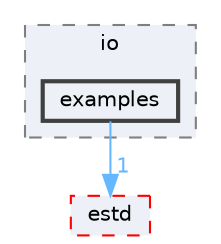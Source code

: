 digraph "examples"
{
 // LATEX_PDF_SIZE
  bgcolor="transparent";
  edge [fontname=Helvetica,fontsize=10,labelfontname=Helvetica,labelfontsize=10];
  node [fontname=Helvetica,fontsize=10,shape=box,height=0.2,width=0.4];
  compound=true
  subgraph clusterdir_57883a74a2b1a42333523ba45c0a7c71 {
    graph [ bgcolor="#edf0f7", pencolor="grey50", label="io", fontname=Helvetica,fontsize=10 style="filled,dashed", URL="dir_57883a74a2b1a42333523ba45c0a7c71.html",tooltip=""]
  dir_7359c4574834f82ccbaf5ebd3e3c92dc [label="examples", fillcolor="#edf0f7", color="grey25", style="filled,bold", URL="dir_7359c4574834f82ccbaf5ebd3e3c92dc.html",tooltip=""];
  }
  dir_705ed472854f071e46e92f9933f4d565 [label="estd", fillcolor="#edf0f7", color="red", style="filled,dashed", URL="dir_705ed472854f071e46e92f9933f4d565.html",tooltip=""];
  dir_7359c4574834f82ccbaf5ebd3e3c92dc->dir_705ed472854f071e46e92f9933f4d565 [headlabel="1", labeldistance=1.5 headhref="dir_000082_000075.html" href="dir_000082_000075.html" color="steelblue1" fontcolor="steelblue1"];
}
